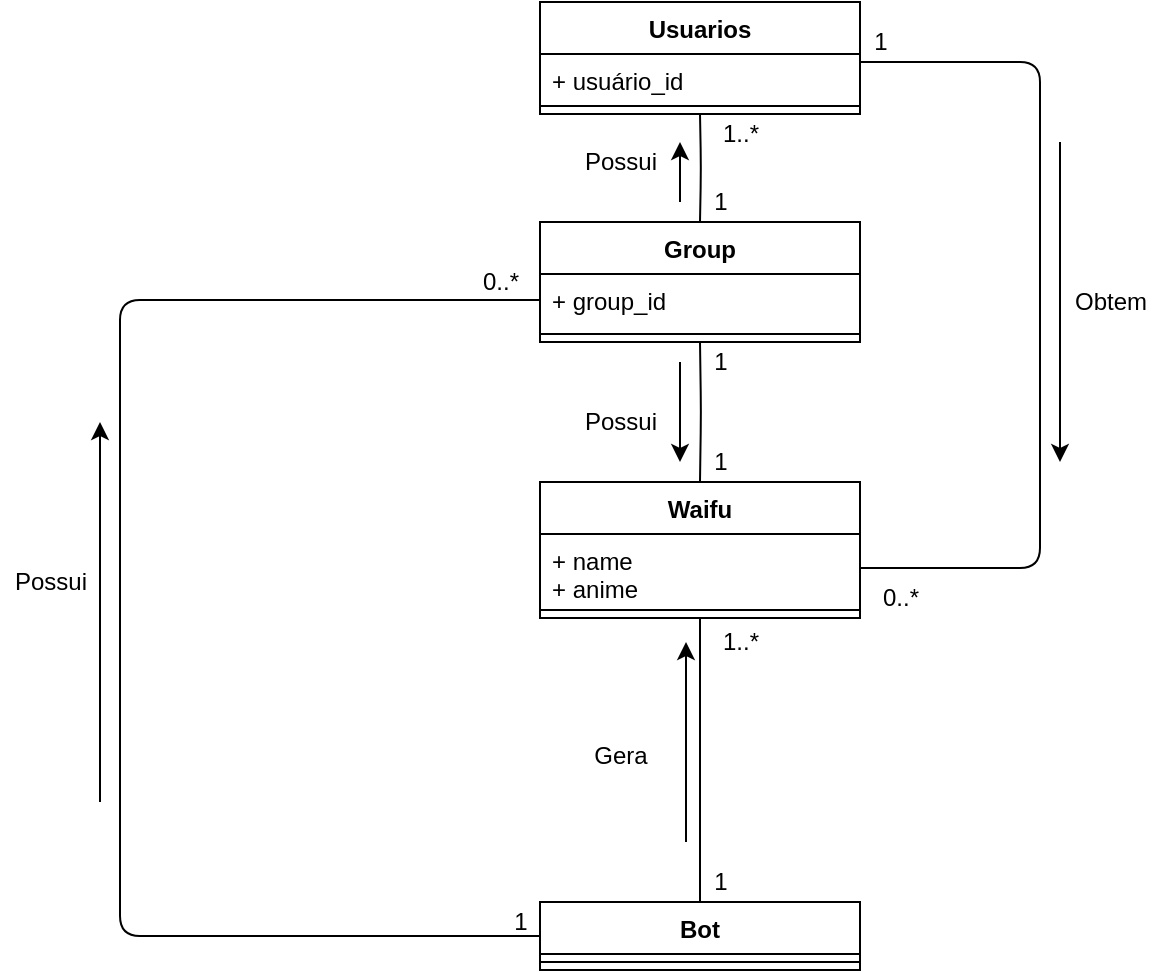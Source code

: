 <mxfile version="14.4.8" type="device"><diagram id="ZooIAuH_dJokz2y0DrYR" name="Page-1"><mxGraphModel dx="1193" dy="691" grid="1" gridSize="10" guides="1" tooltips="1" connect="1" arrows="1" fold="1" page="1" pageScale="1" pageWidth="850" pageHeight="1100" math="0" shadow="0"><root><mxCell id="0"/><mxCell id="1" parent="0"/><mxCell id="Q8VuA5kDhZYftRLVxDsT-23" value="Usuarios" style="swimlane;fontStyle=1;align=center;verticalAlign=top;childLayout=stackLayout;horizontal=1;startSize=26;horizontalStack=0;resizeParent=1;resizeParentMax=0;resizeLast=0;collapsible=1;marginBottom=0;" vertex="1" parent="1"><mxGeometry x="370" y="120" width="160" height="56" as="geometry"/></mxCell><mxCell id="Q8VuA5kDhZYftRLVxDsT-24" value="+ usuário_id" style="text;strokeColor=none;fillColor=none;align=left;verticalAlign=top;spacingLeft=4;spacingRight=4;overflow=hidden;rotatable=0;points=[[0,0.5],[1,0.5]];portConstraint=eastwest;" vertex="1" parent="Q8VuA5kDhZYftRLVxDsT-23"><mxGeometry y="26" width="160" height="22" as="geometry"/></mxCell><mxCell id="Q8VuA5kDhZYftRLVxDsT-25" value="" style="line;strokeWidth=1;fillColor=none;align=left;verticalAlign=middle;spacingTop=-1;spacingLeft=3;spacingRight=3;rotatable=0;labelPosition=right;points=[];portConstraint=eastwest;" vertex="1" parent="Q8VuA5kDhZYftRLVxDsT-23"><mxGeometry y="48" width="160" height="8" as="geometry"/></mxCell><mxCell id="Q8VuA5kDhZYftRLVxDsT-27" value="Group" style="swimlane;fontStyle=1;align=center;verticalAlign=top;childLayout=stackLayout;horizontal=1;startSize=26;horizontalStack=0;resizeParent=1;resizeParentMax=0;resizeLast=0;collapsible=1;marginBottom=0;" vertex="1" parent="1"><mxGeometry x="370" y="230" width="160" height="60" as="geometry"/></mxCell><mxCell id="Q8VuA5kDhZYftRLVxDsT-28" value="+ group_id" style="text;strokeColor=none;fillColor=none;align=left;verticalAlign=top;spacingLeft=4;spacingRight=4;overflow=hidden;rotatable=0;points=[[0,0.5],[1,0.5]];portConstraint=eastwest;" vertex="1" parent="Q8VuA5kDhZYftRLVxDsT-27"><mxGeometry y="26" width="160" height="26" as="geometry"/></mxCell><mxCell id="Q8VuA5kDhZYftRLVxDsT-29" value="" style="line;strokeWidth=1;fillColor=none;align=left;verticalAlign=middle;spacingTop=-1;spacingLeft=3;spacingRight=3;rotatable=0;labelPosition=right;points=[];portConstraint=eastwest;" vertex="1" parent="Q8VuA5kDhZYftRLVxDsT-27"><mxGeometry y="52" width="160" height="8" as="geometry"/></mxCell><mxCell id="Q8VuA5kDhZYftRLVxDsT-32" value="Waifu" style="swimlane;fontStyle=1;align=center;verticalAlign=top;childLayout=stackLayout;horizontal=1;startSize=26;horizontalStack=0;resizeParent=1;resizeParentMax=0;resizeLast=0;collapsible=1;marginBottom=0;" vertex="1" parent="1"><mxGeometry x="370" y="360" width="160" height="68" as="geometry"/></mxCell><mxCell id="Q8VuA5kDhZYftRLVxDsT-33" value="+ name&#xA;+ anime&#xA;" style="text;strokeColor=none;fillColor=none;align=left;verticalAlign=top;spacingLeft=4;spacingRight=4;overflow=hidden;rotatable=0;points=[[0,0.5],[1,0.5]];portConstraint=eastwest;" vertex="1" parent="Q8VuA5kDhZYftRLVxDsT-32"><mxGeometry y="26" width="160" height="34" as="geometry"/></mxCell><mxCell id="Q8VuA5kDhZYftRLVxDsT-34" value="" style="line;strokeWidth=1;fillColor=none;align=left;verticalAlign=middle;spacingTop=-1;spacingLeft=3;spacingRight=3;rotatable=0;labelPosition=right;points=[];portConstraint=eastwest;" vertex="1" parent="Q8VuA5kDhZYftRLVxDsT-32"><mxGeometry y="60" width="160" height="8" as="geometry"/></mxCell><mxCell id="Q8VuA5kDhZYftRLVxDsT-37" value="Bot" style="swimlane;fontStyle=1;align=center;verticalAlign=top;childLayout=stackLayout;horizontal=1;startSize=26;horizontalStack=0;resizeParent=1;resizeParentMax=0;resizeLast=0;collapsible=1;marginBottom=0;" vertex="1" parent="1"><mxGeometry x="370" y="570" width="160" height="34" as="geometry"/></mxCell><mxCell id="Q8VuA5kDhZYftRLVxDsT-39" value="" style="line;strokeWidth=1;fillColor=none;align=left;verticalAlign=middle;spacingTop=-1;spacingLeft=3;spacingRight=3;rotatable=0;labelPosition=right;points=[];portConstraint=eastwest;" vertex="1" parent="Q8VuA5kDhZYftRLVxDsT-37"><mxGeometry y="26" width="160" height="8" as="geometry"/></mxCell><mxCell id="Q8VuA5kDhZYftRLVxDsT-73" value="" style="endArrow=none;html=1;entryX=0;entryY=0.5;entryDx=0;entryDy=0;exitX=0;exitY=0.5;exitDx=0;exitDy=0;edgeStyle=orthogonalEdgeStyle;" edge="1" parent="1" source="Q8VuA5kDhZYftRLVxDsT-37" target="Q8VuA5kDhZYftRLVxDsT-28"><mxGeometry width="50" height="50" relative="1" as="geometry"><mxPoint x="420" y="720" as="sourcePoint"/><mxPoint x="300" y="614" as="targetPoint"/><Array as="points"><mxPoint x="160" y="587"/><mxPoint x="160" y="269"/></Array></mxGeometry></mxCell><mxCell id="Q8VuA5kDhZYftRLVxDsT-74" value="" style="endArrow=none;html=1;entryX=0.5;entryY=1;entryDx=0;entryDy=0;exitX=0.5;exitY=0;exitDx=0;exitDy=0;edgeStyle=orthogonalEdgeStyle;" edge="1" parent="1" source="Q8VuA5kDhZYftRLVxDsT-37" target="Q8VuA5kDhZYftRLVxDsT-32"><mxGeometry width="50" height="50" relative="1" as="geometry"><mxPoint x="450" y="480" as="sourcePoint"/><mxPoint x="310" y="624" as="targetPoint"/></mxGeometry></mxCell><mxCell id="Q8VuA5kDhZYftRLVxDsT-75" value="" style="endArrow=none;html=1;entryX=1;entryY=0.5;entryDx=0;entryDy=0;exitX=1;exitY=0.182;exitDx=0;exitDy=0;edgeStyle=orthogonalEdgeStyle;exitPerimeter=0;" edge="1" parent="1" source="Q8VuA5kDhZYftRLVxDsT-24" target="Q8VuA5kDhZYftRLVxDsT-33"><mxGeometry width="50" height="50" relative="1" as="geometry"><mxPoint x="440" y="740" as="sourcePoint"/><mxPoint x="320" y="634" as="targetPoint"/><Array as="points"><mxPoint x="620" y="150"/><mxPoint x="620" y="403"/></Array></mxGeometry></mxCell><mxCell id="Q8VuA5kDhZYftRLVxDsT-76" value="" style="endArrow=none;html=1;entryX=0.5;entryY=1;entryDx=0;entryDy=0;edgeStyle=orthogonalEdgeStyle;" edge="1" parent="1" target="Q8VuA5kDhZYftRLVxDsT-27"><mxGeometry width="50" height="50" relative="1" as="geometry"><mxPoint x="450" y="360" as="sourcePoint"/><mxPoint x="330" y="644" as="targetPoint"/></mxGeometry></mxCell><mxCell id="Q8VuA5kDhZYftRLVxDsT-77" value="" style="endArrow=none;html=1;entryX=0.5;entryY=1;entryDx=0;entryDy=0;edgeStyle=orthogonalEdgeStyle;" edge="1" parent="1" target="Q8VuA5kDhZYftRLVxDsT-23"><mxGeometry width="50" height="50" relative="1" as="geometry"><mxPoint x="450" y="230" as="sourcePoint"/><mxPoint x="340" y="654" as="targetPoint"/></mxGeometry></mxCell><mxCell id="Q8VuA5kDhZYftRLVxDsT-80" value="" style="endArrow=classic;html=1;" edge="1" parent="1"><mxGeometry width="50" height="50" relative="1" as="geometry"><mxPoint x="150" y="520" as="sourcePoint"/><mxPoint x="150" y="330" as="targetPoint"/></mxGeometry></mxCell><mxCell id="Q8VuA5kDhZYftRLVxDsT-81" value="Possui" style="text;html=1;align=center;verticalAlign=middle;resizable=0;points=[];autosize=1;" vertex="1" parent="1"><mxGeometry x="100" y="400" width="50" height="20" as="geometry"/></mxCell><mxCell id="Q8VuA5kDhZYftRLVxDsT-84" value="" style="endArrow=classic;html=1;" edge="1" parent="1"><mxGeometry width="50" height="50" relative="1" as="geometry"><mxPoint x="443" y="540" as="sourcePoint"/><mxPoint x="443" y="440" as="targetPoint"/></mxGeometry></mxCell><mxCell id="Q8VuA5kDhZYftRLVxDsT-85" value="" style="endArrow=classic;html=1;" edge="1" parent="1"><mxGeometry width="50" height="50" relative="1" as="geometry"><mxPoint x="440" y="300" as="sourcePoint"/><mxPoint x="440" y="350" as="targetPoint"/></mxGeometry></mxCell><mxCell id="Q8VuA5kDhZYftRLVxDsT-86" value="" style="endArrow=classic;html=1;" edge="1" parent="1"><mxGeometry width="50" height="50" relative="1" as="geometry"><mxPoint x="440" y="220" as="sourcePoint"/><mxPoint x="440" y="190" as="targetPoint"/></mxGeometry></mxCell><mxCell id="Q8VuA5kDhZYftRLVxDsT-87" value="" style="endArrow=classic;html=1;" edge="1" parent="1"><mxGeometry width="50" height="50" relative="1" as="geometry"><mxPoint x="630" y="190" as="sourcePoint"/><mxPoint x="630" y="350" as="targetPoint"/></mxGeometry></mxCell><mxCell id="Q8VuA5kDhZYftRLVxDsT-91" value="Possui" style="text;html=1;align=center;verticalAlign=middle;resizable=0;points=[];autosize=1;" vertex="1" parent="1"><mxGeometry x="385" y="320" width="50" height="20" as="geometry"/></mxCell><mxCell id="Q8VuA5kDhZYftRLVxDsT-92" value="Obtem" style="text;html=1;align=center;verticalAlign=middle;resizable=0;points=[];autosize=1;" vertex="1" parent="1"><mxGeometry x="625" y="260" width="60" height="20" as="geometry"/></mxCell><mxCell id="Q8VuA5kDhZYftRLVxDsT-93" value="Possui" style="text;html=1;align=center;verticalAlign=middle;resizable=0;points=[];autosize=1;" vertex="1" parent="1"><mxGeometry x="385" y="190" width="50" height="20" as="geometry"/></mxCell><mxCell id="Q8VuA5kDhZYftRLVxDsT-94" value="1" style="text;html=1;align=center;verticalAlign=middle;resizable=0;points=[];autosize=1;" vertex="1" parent="1"><mxGeometry x="450" y="210" width="20" height="20" as="geometry"/></mxCell><mxCell id="Q8VuA5kDhZYftRLVxDsT-95" value="1..*" style="text;html=1;align=center;verticalAlign=middle;resizable=0;points=[];autosize=1;" vertex="1" parent="1"><mxGeometry x="450" y="176" width="40" height="20" as="geometry"/></mxCell><mxCell id="Q8VuA5kDhZYftRLVxDsT-96" value="1" style="text;html=1;align=center;verticalAlign=middle;resizable=0;points=[];autosize=1;" vertex="1" parent="1"><mxGeometry x="530" y="130" width="20" height="20" as="geometry"/></mxCell><mxCell id="Q8VuA5kDhZYftRLVxDsT-97" value="0..*" style="text;html=1;align=center;verticalAlign=middle;resizable=0;points=[];autosize=1;" vertex="1" parent="1"><mxGeometry x="530" y="408" width="40" height="20" as="geometry"/></mxCell><mxCell id="Q8VuA5kDhZYftRLVxDsT-98" value="1" style="text;html=1;align=center;verticalAlign=middle;resizable=0;points=[];autosize=1;" vertex="1" parent="1"><mxGeometry x="450" y="290" width="20" height="20" as="geometry"/></mxCell><mxCell id="Q8VuA5kDhZYftRLVxDsT-99" value="1" style="text;html=1;align=center;verticalAlign=middle;resizable=0;points=[];autosize=1;" vertex="1" parent="1"><mxGeometry x="450" y="340" width="20" height="20" as="geometry"/></mxCell><mxCell id="Q8VuA5kDhZYftRLVxDsT-101" value="1..*" style="text;html=1;align=center;verticalAlign=middle;resizable=0;points=[];autosize=1;" vertex="1" parent="1"><mxGeometry x="450" y="430" width="40" height="20" as="geometry"/></mxCell><mxCell id="Q8VuA5kDhZYftRLVxDsT-102" value="1" style="text;html=1;align=center;verticalAlign=middle;resizable=0;points=[];autosize=1;" vertex="1" parent="1"><mxGeometry x="350" y="570" width="20" height="20" as="geometry"/></mxCell><mxCell id="Q8VuA5kDhZYftRLVxDsT-103" value="0..*" style="text;html=1;align=center;verticalAlign=middle;resizable=0;points=[];autosize=1;" vertex="1" parent="1"><mxGeometry x="330" y="250" width="40" height="20" as="geometry"/></mxCell><mxCell id="Q8VuA5kDhZYftRLVxDsT-104" value="1" style="text;html=1;align=center;verticalAlign=middle;resizable=0;points=[];autosize=1;" vertex="1" parent="1"><mxGeometry x="450" y="550" width="20" height="20" as="geometry"/></mxCell><mxCell id="Q8VuA5kDhZYftRLVxDsT-108" value="Gera" style="text;html=1;align=center;verticalAlign=middle;resizable=0;points=[];autosize=1;" vertex="1" parent="1"><mxGeometry x="385" y="487" width="50" height="20" as="geometry"/></mxCell></root></mxGraphModel></diagram></mxfile>